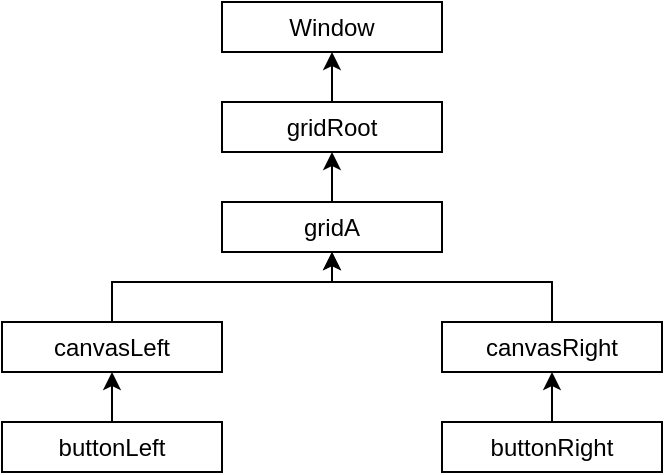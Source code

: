 <mxfile version="21.8.2" type="github">
  <diagram name="Page-1" id="Ub3Fol2sI5hlA19Kyutq">
    <mxGraphModel dx="1434" dy="796" grid="1" gridSize="10" guides="1" tooltips="1" connect="1" arrows="1" fold="1" page="1" pageScale="1" pageWidth="850" pageHeight="1100" math="0" shadow="0">
      <root>
        <mxCell id="0" />
        <mxCell id="1" parent="0" />
        <mxCell id="ESKk9CUr-roQ0oFz5PuK-3" value="Window" style="html=1;whiteSpace=wrap;" parent="1" vertex="1">
          <mxGeometry x="370" y="250" width="110" height="25" as="geometry" />
        </mxCell>
        <mxCell id="ukFk82cVm99UUuVzerMx-6" value="" style="edgeStyle=orthogonalEdgeStyle;rounded=0;orthogonalLoop=1;jettySize=auto;html=1;" edge="1" parent="1" source="ESKk9CUr-roQ0oFz5PuK-4" target="ESKk9CUr-roQ0oFz5PuK-3">
          <mxGeometry relative="1" as="geometry" />
        </mxCell>
        <mxCell id="ESKk9CUr-roQ0oFz5PuK-4" value="gridRoot" style="html=1;whiteSpace=wrap;" parent="1" vertex="1">
          <mxGeometry x="370" y="300" width="110" height="25" as="geometry" />
        </mxCell>
        <mxCell id="ukFk82cVm99UUuVzerMx-7" value="" style="edgeStyle=orthogonalEdgeStyle;rounded=0;orthogonalLoop=1;jettySize=auto;html=1;" edge="1" parent="1" source="ukFk82cVm99UUuVzerMx-1" target="ESKk9CUr-roQ0oFz5PuK-4">
          <mxGeometry relative="1" as="geometry" />
        </mxCell>
        <mxCell id="ukFk82cVm99UUuVzerMx-1" value="gridA" style="html=1;whiteSpace=wrap;" vertex="1" parent="1">
          <mxGeometry x="370" y="350" width="110" height="25" as="geometry" />
        </mxCell>
        <mxCell id="ukFk82cVm99UUuVzerMx-12" style="edgeStyle=orthogonalEdgeStyle;rounded=0;orthogonalLoop=1;jettySize=auto;html=1;entryX=0.5;entryY=1;entryDx=0;entryDy=0;" edge="1" parent="1" source="ukFk82cVm99UUuVzerMx-2" target="ukFk82cVm99UUuVzerMx-1">
          <mxGeometry relative="1" as="geometry">
            <Array as="points">
              <mxPoint x="315" y="390" />
              <mxPoint x="425" y="390" />
            </Array>
          </mxGeometry>
        </mxCell>
        <mxCell id="ukFk82cVm99UUuVzerMx-2" value="canvasLeft" style="html=1;whiteSpace=wrap;" vertex="1" parent="1">
          <mxGeometry x="260" y="410" width="110" height="25" as="geometry" />
        </mxCell>
        <mxCell id="ukFk82cVm99UUuVzerMx-10" value="" style="edgeStyle=orthogonalEdgeStyle;rounded=0;orthogonalLoop=1;jettySize=auto;html=1;" edge="1" parent="1" source="ukFk82cVm99UUuVzerMx-3" target="ukFk82cVm99UUuVzerMx-2">
          <mxGeometry relative="1" as="geometry" />
        </mxCell>
        <mxCell id="ukFk82cVm99UUuVzerMx-3" value="buttonLeft" style="html=1;whiteSpace=wrap;" vertex="1" parent="1">
          <mxGeometry x="260" y="460" width="110" height="25" as="geometry" />
        </mxCell>
        <mxCell id="ukFk82cVm99UUuVzerMx-13" style="edgeStyle=orthogonalEdgeStyle;rounded=0;orthogonalLoop=1;jettySize=auto;html=1;entryX=0.5;entryY=1;entryDx=0;entryDy=0;" edge="1" parent="1" source="ukFk82cVm99UUuVzerMx-4" target="ukFk82cVm99UUuVzerMx-1">
          <mxGeometry relative="1" as="geometry">
            <Array as="points">
              <mxPoint x="535" y="390" />
              <mxPoint x="425" y="390" />
            </Array>
          </mxGeometry>
        </mxCell>
        <mxCell id="ukFk82cVm99UUuVzerMx-4" value="canvasRight" style="html=1;whiteSpace=wrap;" vertex="1" parent="1">
          <mxGeometry x="480" y="410" width="110" height="25" as="geometry" />
        </mxCell>
        <mxCell id="ukFk82cVm99UUuVzerMx-11" value="" style="edgeStyle=orthogonalEdgeStyle;rounded=0;orthogonalLoop=1;jettySize=auto;html=1;" edge="1" parent="1" source="ukFk82cVm99UUuVzerMx-5" target="ukFk82cVm99UUuVzerMx-4">
          <mxGeometry relative="1" as="geometry" />
        </mxCell>
        <mxCell id="ukFk82cVm99UUuVzerMx-5" value="buttonRight" style="html=1;whiteSpace=wrap;" vertex="1" parent="1">
          <mxGeometry x="480" y="460" width="110" height="25" as="geometry" />
        </mxCell>
      </root>
    </mxGraphModel>
  </diagram>
</mxfile>
